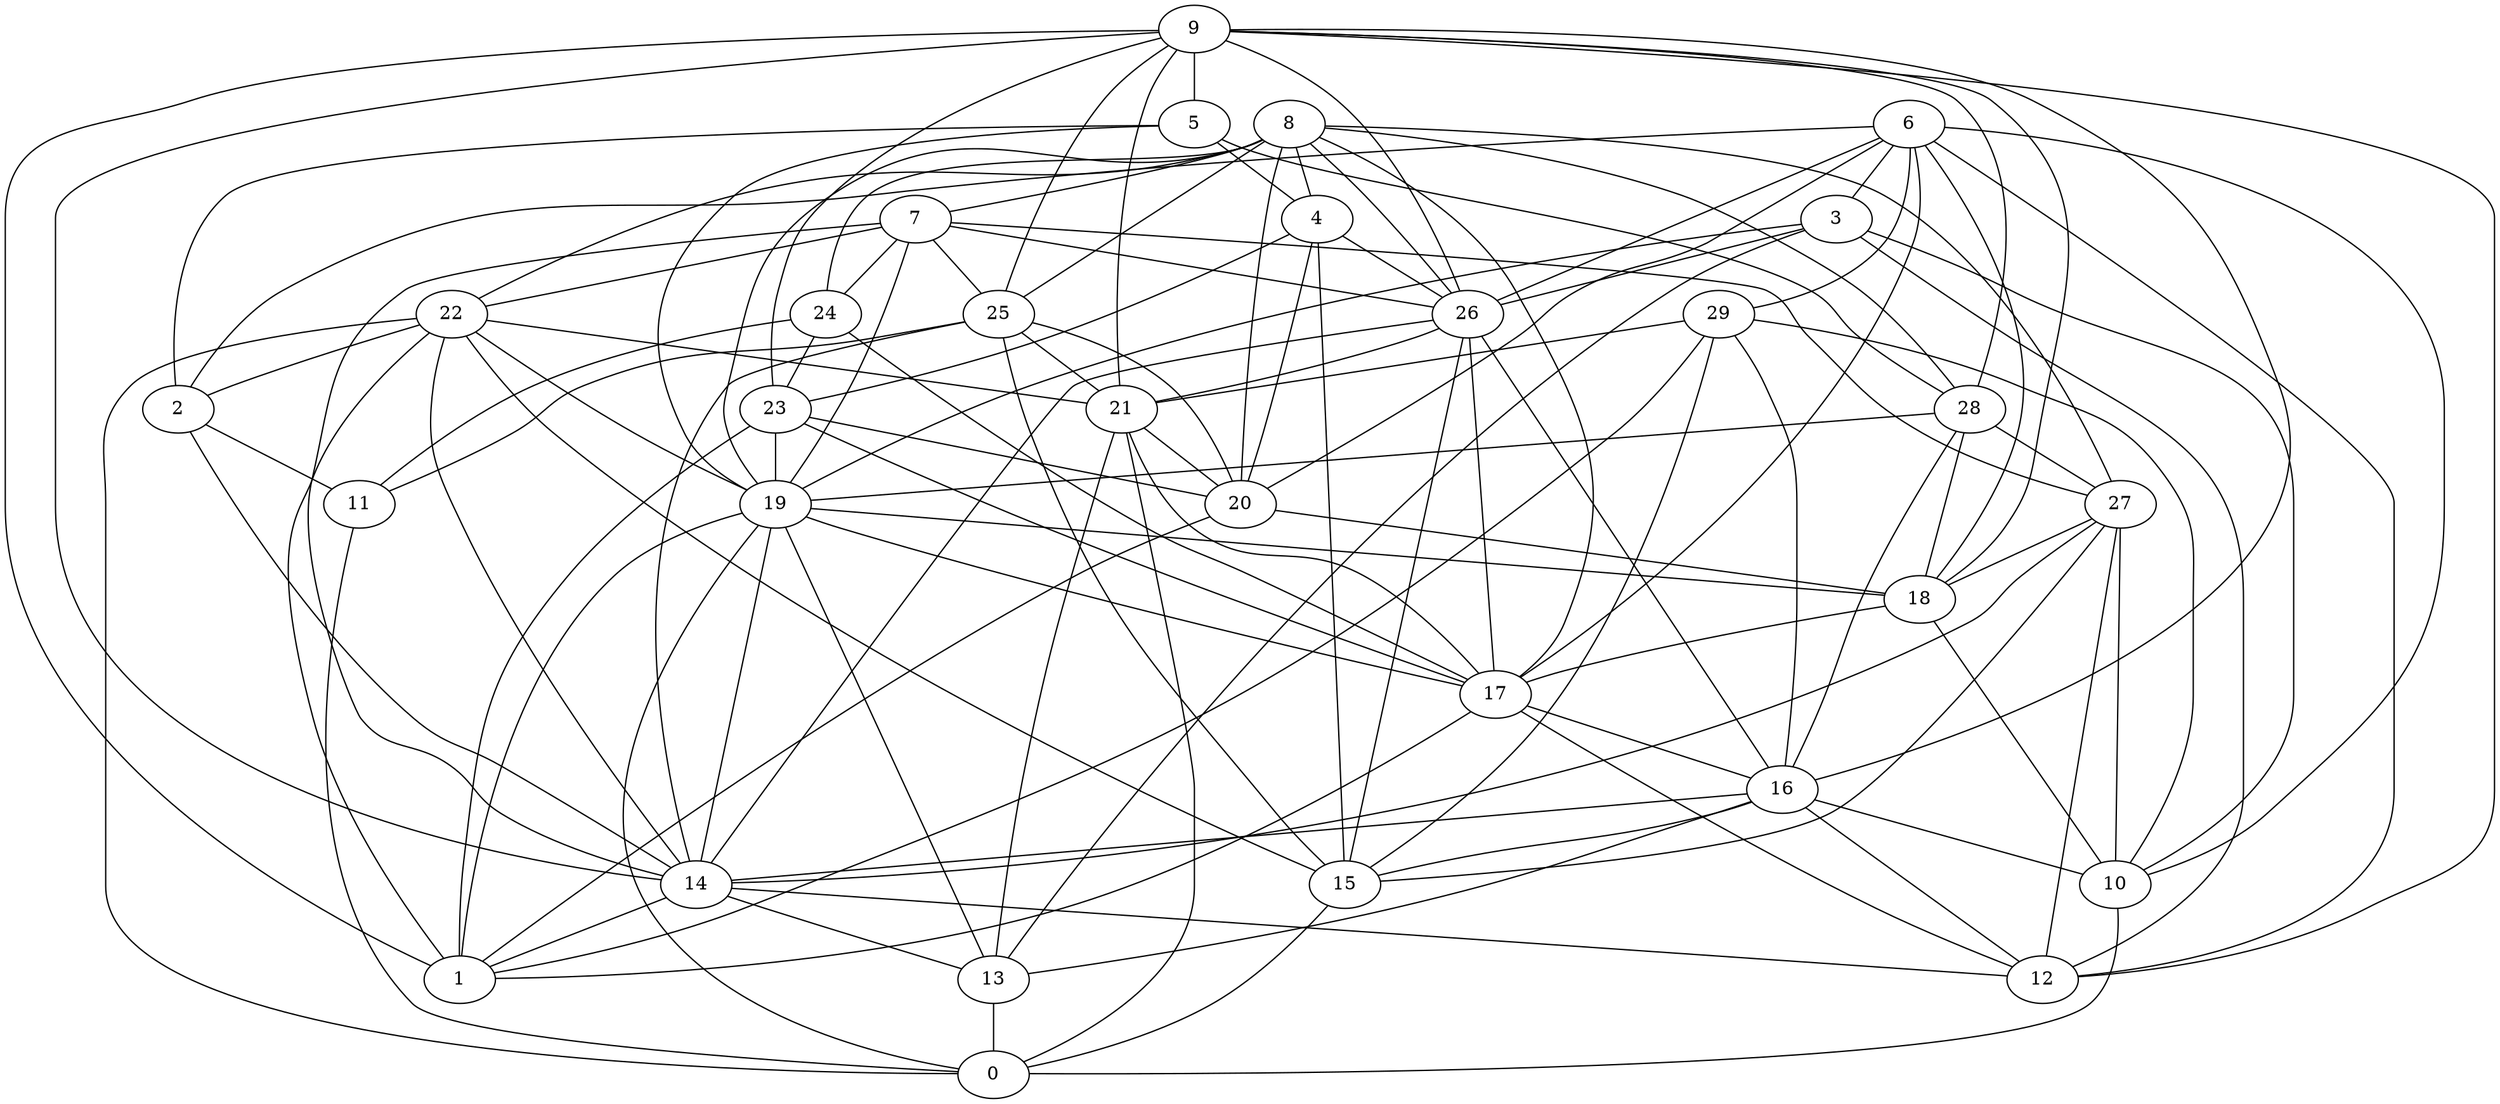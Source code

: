 digraph GG_graph {

subgraph G_graph {
edge [color = black]
"6" -> "12" [dir = none]
"3" -> "10" [dir = none]
"16" -> "14" [dir = none]
"16" -> "10" [dir = none]
"9" -> "21" [dir = none]
"9" -> "28" [dir = none]
"9" -> "16" [dir = none]
"9" -> "23" [dir = none]
"22" -> "0" [dir = none]
"29" -> "10" [dir = none]
"27" -> "18" [dir = none]
"27" -> "10" [dir = none]
"14" -> "12" [dir = none]
"14" -> "1" [dir = none]
"26" -> "15" [dir = none]
"17" -> "1" [dir = none]
"23" -> "19" [dir = none]
"23" -> "20" [dir = none]
"11" -> "0" [dir = none]
"8" -> "26" [dir = none]
"8" -> "7" [dir = none]
"8" -> "4" [dir = none]
"8" -> "20" [dir = none]
"25" -> "11" [dir = none]
"25" -> "14" [dir = none]
"2" -> "11" [dir = none]
"19" -> "13" [dir = none]
"5" -> "2" [dir = none]
"24" -> "11" [dir = none]
"9" -> "1" [dir = none]
"22" -> "14" [dir = none]
"18" -> "17" [dir = none]
"6" -> "3" [dir = none]
"7" -> "25" [dir = none]
"6" -> "20" [dir = none]
"8" -> "19" [dir = none]
"7" -> "19" [dir = none]
"6" -> "10" [dir = none]
"7" -> "24" [dir = none]
"9" -> "25" [dir = none]
"23" -> "17" [dir = none]
"19" -> "14" [dir = none]
"2" -> "14" [dir = none]
"7" -> "22" [dir = none]
"26" -> "14" [dir = none]
"21" -> "13" [dir = none]
"10" -> "0" [dir = none]
"21" -> "0" [dir = none]
"6" -> "17" [dir = none]
"16" -> "15" [dir = none]
"4" -> "15" [dir = none]
"21" -> "17" [dir = none]
"27" -> "15" [dir = none]
"27" -> "12" [dir = none]
"9" -> "5" [dir = none]
"5" -> "19" [dir = none]
"9" -> "14" [dir = none]
"9" -> "26" [dir = none]
"9" -> "18" [dir = none]
"8" -> "24" [dir = none]
"19" -> "18" [dir = none]
"3" -> "13" [dir = none]
"7" -> "14" [dir = none]
"17" -> "16" [dir = none]
"4" -> "26" [dir = none]
"29" -> "1" [dir = none]
"22" -> "21" [dir = none]
"19" -> "0" [dir = none]
"19" -> "1" [dir = none]
"15" -> "0" [dir = none]
"20" -> "1" [dir = none]
"6" -> "18" [dir = none]
"28" -> "16" [dir = none]
"6" -> "2" [dir = none]
"21" -> "20" [dir = none]
"8" -> "22" [dir = none]
"8" -> "25" [dir = none]
"27" -> "14" [dir = none]
"3" -> "26" [dir = none]
"26" -> "21" [dir = none]
"19" -> "17" [dir = none]
"29" -> "21" [dir = none]
"6" -> "26" [dir = none]
"23" -> "1" [dir = none]
"16" -> "12" [dir = none]
"22" -> "19" [dir = none]
"8" -> "27" [dir = none]
"4" -> "20" [dir = none]
"5" -> "28" [dir = none]
"6" -> "29" [dir = none]
"24" -> "23" [dir = none]
"7" -> "26" [dir = none]
"8" -> "17" [dir = none]
"16" -> "13" [dir = none]
"28" -> "27" [dir = none]
"5" -> "4" [dir = none]
"28" -> "18" [dir = none]
"18" -> "10" [dir = none]
"26" -> "17" [dir = none]
"13" -> "0" [dir = none]
"28" -> "19" [dir = none]
"25" -> "20" [dir = none]
"20" -> "18" [dir = none]
"9" -> "12" [dir = none]
"22" -> "1" [dir = none]
"7" -> "27" [dir = none]
"3" -> "12" [dir = none]
"24" -> "17" [dir = none]
"22" -> "15" [dir = none]
"25" -> "15" [dir = none]
"26" -> "16" [dir = none]
"29" -> "16" [dir = none]
"14" -> "13" [dir = none]
"29" -> "15" [dir = none]
"8" -> "28" [dir = none]
"4" -> "23" [dir = none]
"25" -> "21" [dir = none]
"17" -> "12" [dir = none]
"3" -> "19" [dir = none]
"22" -> "2" [dir = none]
}

}
